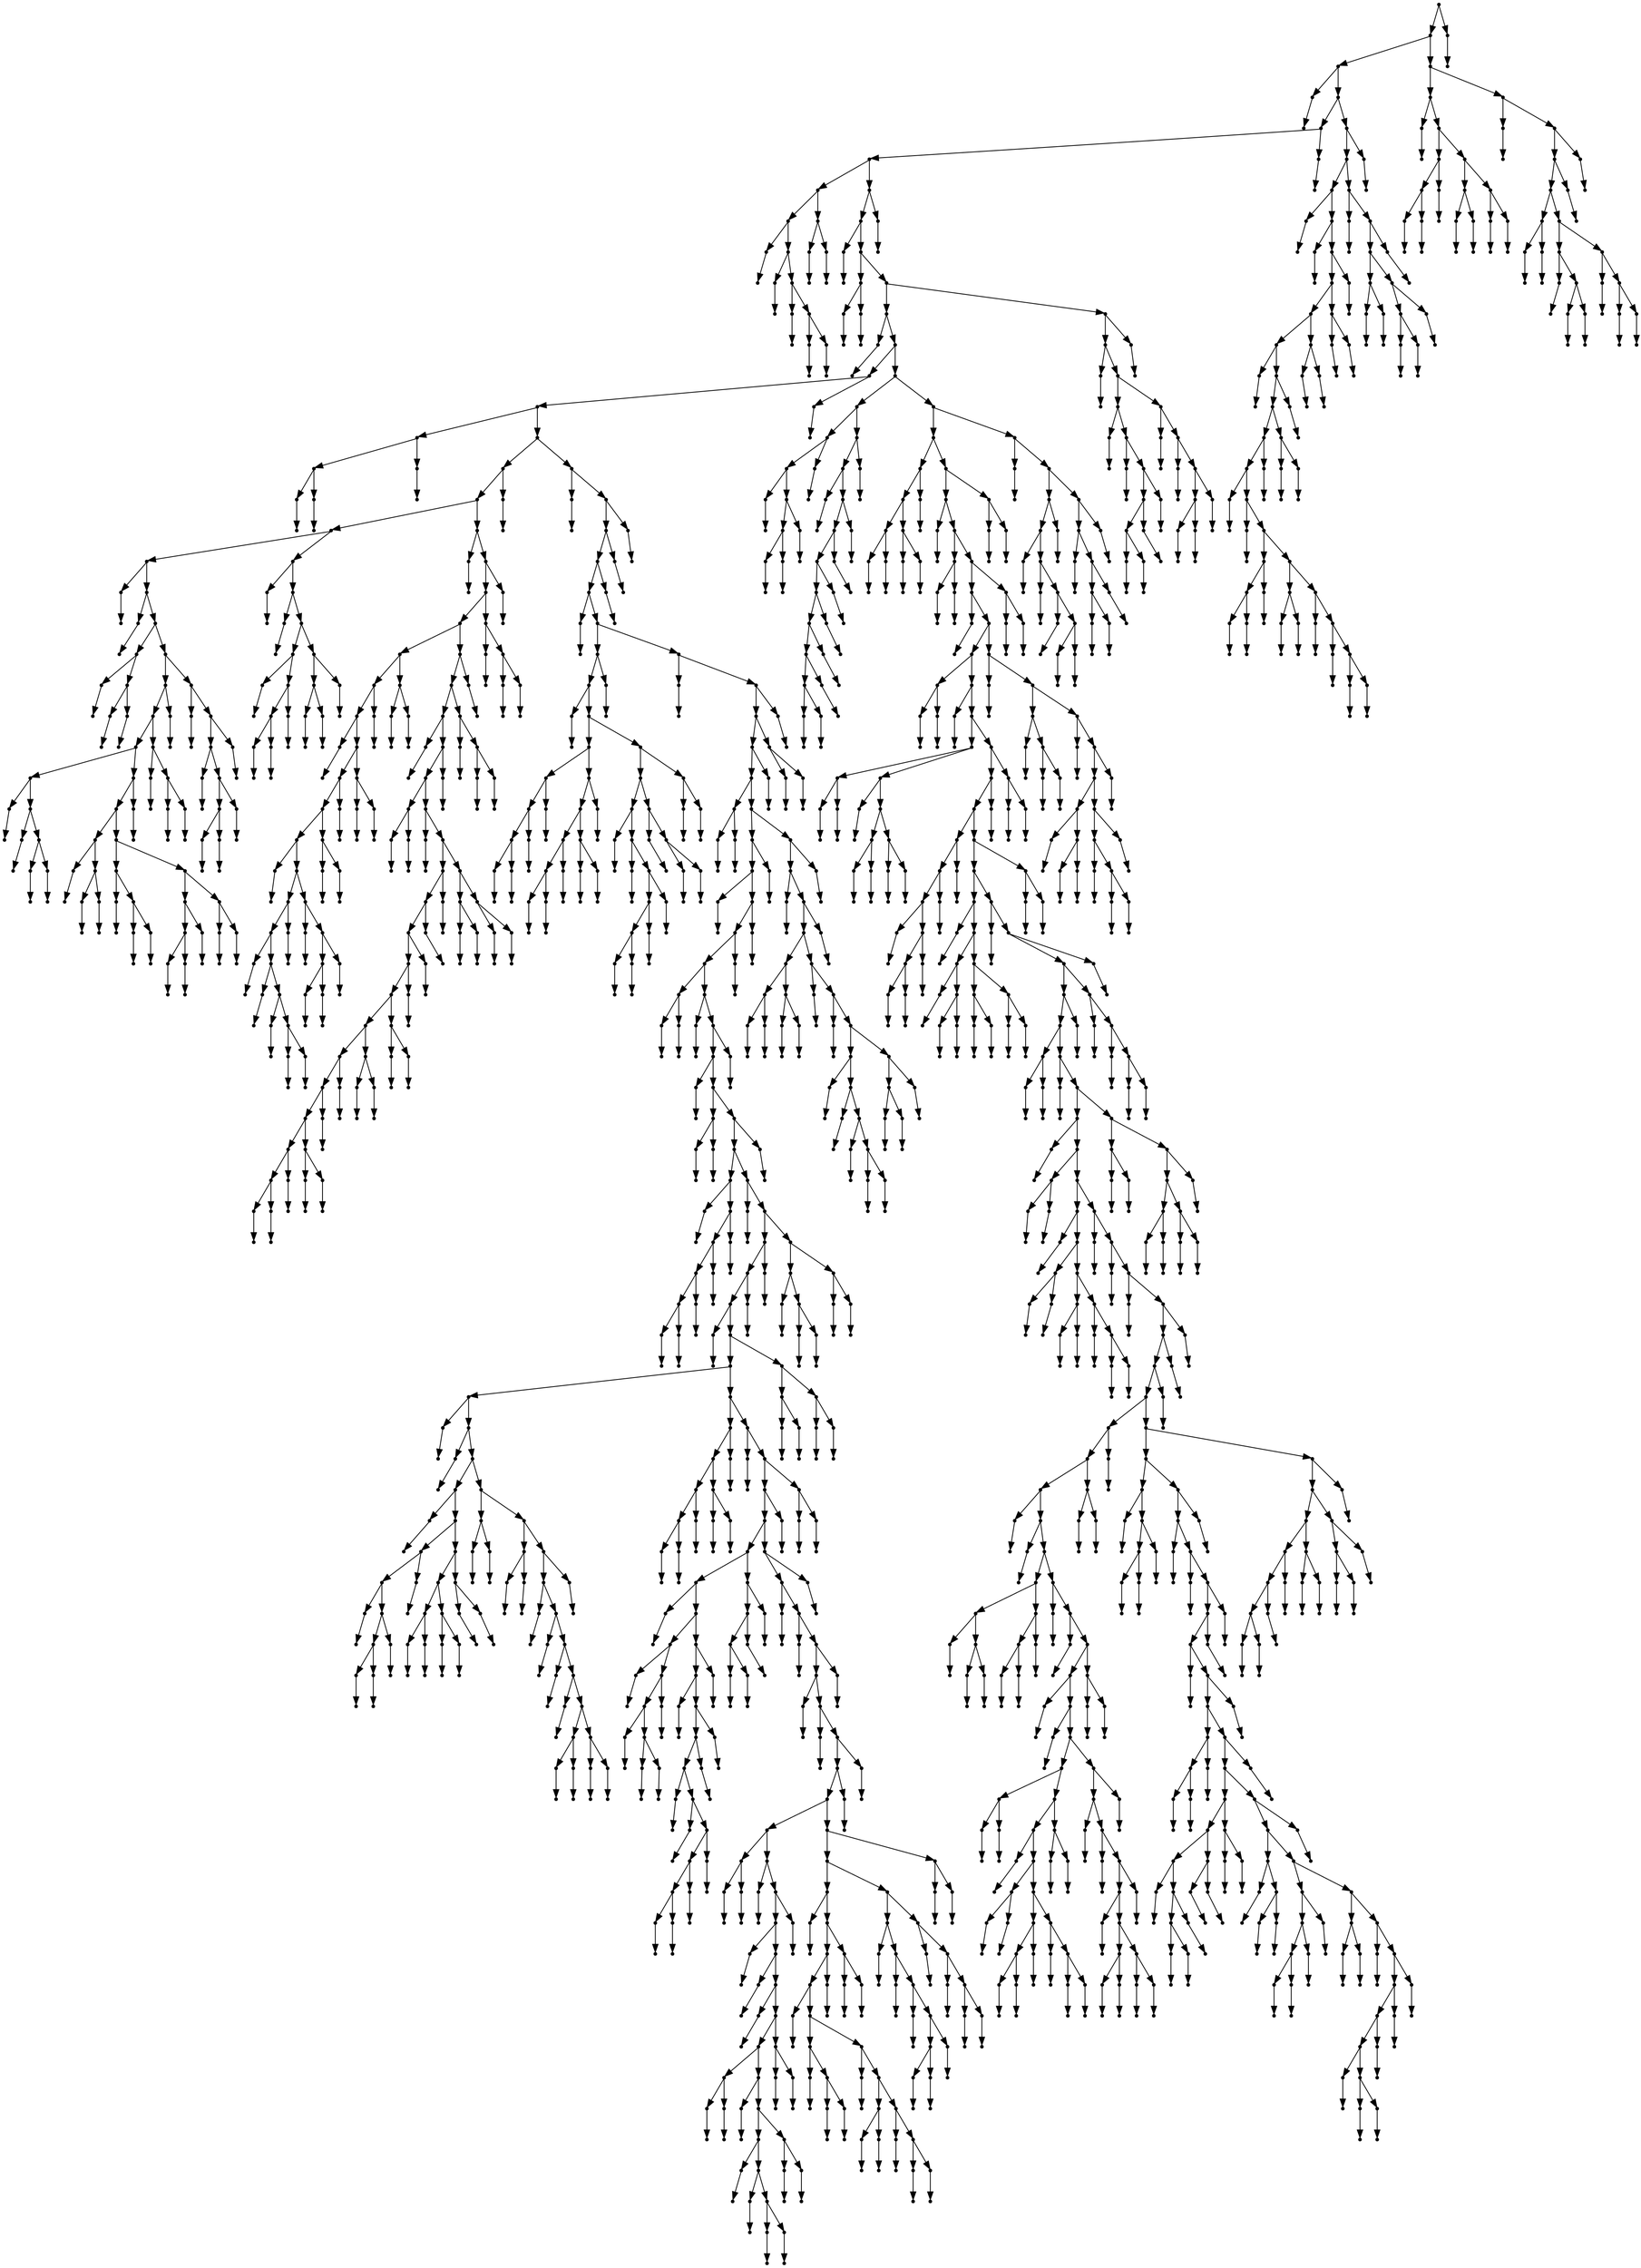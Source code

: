 digraph {
  1717 [shape=point];
  1714 [shape=point];
  1657 [shape=point];
  1 [shape=point];
  0 [shape=point];
  1656 [shape=point];
  1563 [shape=point];
  1560 [shape=point];
  21 [shape=point];
  15 [shape=point];
  3 [shape=point];
  2 [shape=point];
  14 [shape=point];
  5 [shape=point];
  4 [shape=point];
  13 [shape=point];
  7 [shape=point];
  6 [shape=point];
  12 [shape=point];
  9 [shape=point];
  8 [shape=point];
  11 [shape=point];
  10 [shape=point];
  20 [shape=point];
  17 [shape=point];
  16 [shape=point];
  19 [shape=point];
  18 [shape=point];
  1559 [shape=point];
  1556 [shape=point];
  23 [shape=point];
  22 [shape=point];
  1555 [shape=point];
  28 [shape=point];
  25 [shape=point];
  24 [shape=point];
  27 [shape=point];
  26 [shape=point];
  1554 [shape=point];
  1515 [shape=point];
  30 [shape=point];
  29 [shape=point];
  1514 [shape=point];
  899 [shape=point];
  896 [shape=point];
  38 [shape=point];
  35 [shape=point];
  32 [shape=point];
  31 [shape=point];
  34 [shape=point];
  33 [shape=point];
  37 [shape=point];
  36 [shape=point];
  895 [shape=point];
  319 [shape=point];
  316 [shape=point];
  157 [shape=point];
  130 [shape=point];
  40 [shape=point];
  39 [shape=point];
  129 [shape=point];
  42 [shape=point];
  41 [shape=point];
  128 [shape=point];
  50 [shape=point];
  44 [shape=point];
  43 [shape=point];
  49 [shape=point];
  46 [shape=point];
  45 [shape=point];
  48 [shape=point];
  47 [shape=point];
  127 [shape=point];
  109 [shape=point];
  106 [shape=point];
  97 [shape=point];
  61 [shape=point];
  52 [shape=point];
  51 [shape=point];
  60 [shape=point];
  54 [shape=point];
  53 [shape=point];
  59 [shape=point];
  56 [shape=point];
  55 [shape=point];
  58 [shape=point];
  57 [shape=point];
  96 [shape=point];
  93 [shape=point];
  69 [shape=point];
  63 [shape=point];
  62 [shape=point];
  68 [shape=point];
  65 [shape=point];
  64 [shape=point];
  67 [shape=point];
  66 [shape=point];
  92 [shape=point];
  77 [shape=point];
  71 [shape=point];
  70 [shape=point];
  76 [shape=point];
  73 [shape=point];
  72 [shape=point];
  75 [shape=point];
  74 [shape=point];
  91 [shape=point];
  85 [shape=point];
  82 [shape=point];
  79 [shape=point];
  78 [shape=point];
  81 [shape=point];
  80 [shape=point];
  84 [shape=point];
  83 [shape=point];
  90 [shape=point];
  87 [shape=point];
  86 [shape=point];
  89 [shape=point];
  88 [shape=point];
  95 [shape=point];
  94 [shape=point];
  105 [shape=point];
  99 [shape=point];
  98 [shape=point];
  104 [shape=point];
  101 [shape=point];
  100 [shape=point];
  103 [shape=point];
  102 [shape=point];
  108 [shape=point];
  107 [shape=point];
  126 [shape=point];
  111 [shape=point];
  110 [shape=point];
  125 [shape=point];
  122 [shape=point];
  113 [shape=point];
  112 [shape=point];
  121 [shape=point];
  118 [shape=point];
  115 [shape=point];
  114 [shape=point];
  117 [shape=point];
  116 [shape=point];
  120 [shape=point];
  119 [shape=point];
  124 [shape=point];
  123 [shape=point];
  156 [shape=point];
  132 [shape=point];
  131 [shape=point];
  155 [shape=point];
  134 [shape=point];
  133 [shape=point];
  154 [shape=point];
  145 [shape=point];
  136 [shape=point];
  135 [shape=point];
  144 [shape=point];
  141 [shape=point];
  138 [shape=point];
  137 [shape=point];
  140 [shape=point];
  139 [shape=point];
  143 [shape=point];
  142 [shape=point];
  153 [shape=point];
  150 [shape=point];
  147 [shape=point];
  146 [shape=point];
  149 [shape=point];
  148 [shape=point];
  152 [shape=point];
  151 [shape=point];
  315 [shape=point];
  159 [shape=point];
  158 [shape=point];
  314 [shape=point];
  311 [shape=point];
  302 [shape=point];
  218 [shape=point];
  212 [shape=point];
  209 [shape=point];
  161 [shape=point];
  160 [shape=point];
  208 [shape=point];
  202 [shape=point];
  199 [shape=point];
  193 [shape=point];
  163 [shape=point];
  162 [shape=point];
  192 [shape=point];
  180 [shape=point];
  177 [shape=point];
  165 [shape=point];
  164 [shape=point];
  176 [shape=point];
  167 [shape=point];
  166 [shape=point];
  175 [shape=point];
  169 [shape=point];
  168 [shape=point];
  174 [shape=point];
  171 [shape=point];
  170 [shape=point];
  173 [shape=point];
  172 [shape=point];
  179 [shape=point];
  178 [shape=point];
  191 [shape=point];
  182 [shape=point];
  181 [shape=point];
  190 [shape=point];
  187 [shape=point];
  184 [shape=point];
  183 [shape=point];
  186 [shape=point];
  185 [shape=point];
  189 [shape=point];
  188 [shape=point];
  198 [shape=point];
  195 [shape=point];
  194 [shape=point];
  197 [shape=point];
  196 [shape=point];
  201 [shape=point];
  200 [shape=point];
  207 [shape=point];
  204 [shape=point];
  203 [shape=point];
  206 [shape=point];
  205 [shape=point];
  211 [shape=point];
  210 [shape=point];
  217 [shape=point];
  214 [shape=point];
  213 [shape=point];
  216 [shape=point];
  215 [shape=point];
  301 [shape=point];
  298 [shape=point];
  289 [shape=point];
  220 [shape=point];
  219 [shape=point];
  288 [shape=point];
  285 [shape=point];
  225 [shape=point];
  222 [shape=point];
  221 [shape=point];
  224 [shape=point];
  223 [shape=point];
  284 [shape=point];
  227 [shape=point];
  226 [shape=point];
  283 [shape=point];
  271 [shape=point];
  268 [shape=point];
  265 [shape=point];
  262 [shape=point];
  259 [shape=point];
  253 [shape=point];
  247 [shape=point];
  244 [shape=point];
  241 [shape=point];
  235 [shape=point];
  232 [shape=point];
  229 [shape=point];
  228 [shape=point];
  231 [shape=point];
  230 [shape=point];
  234 [shape=point];
  233 [shape=point];
  240 [shape=point];
  237 [shape=point];
  236 [shape=point];
  239 [shape=point];
  238 [shape=point];
  243 [shape=point];
  242 [shape=point];
  246 [shape=point];
  245 [shape=point];
  252 [shape=point];
  249 [shape=point];
  248 [shape=point];
  251 [shape=point];
  250 [shape=point];
  258 [shape=point];
  255 [shape=point];
  254 [shape=point];
  257 [shape=point];
  256 [shape=point];
  261 [shape=point];
  260 [shape=point];
  264 [shape=point];
  263 [shape=point];
  267 [shape=point];
  266 [shape=point];
  270 [shape=point];
  269 [shape=point];
  282 [shape=point];
  276 [shape=point];
  273 [shape=point];
  272 [shape=point];
  275 [shape=point];
  274 [shape=point];
  281 [shape=point];
  278 [shape=point];
  277 [shape=point];
  280 [shape=point];
  279 [shape=point];
  287 [shape=point];
  286 [shape=point];
  297 [shape=point];
  291 [shape=point];
  290 [shape=point];
  296 [shape=point];
  293 [shape=point];
  292 [shape=point];
  295 [shape=point];
  294 [shape=point];
  300 [shape=point];
  299 [shape=point];
  310 [shape=point];
  304 [shape=point];
  303 [shape=point];
  309 [shape=point];
  306 [shape=point];
  305 [shape=point];
  308 [shape=point];
  307 [shape=point];
  313 [shape=point];
  312 [shape=point];
  318 [shape=point];
  317 [shape=point];
  894 [shape=point];
  321 [shape=point];
  320 [shape=point];
  893 [shape=point];
  890 [shape=point];
  887 [shape=point];
  884 [shape=point];
  323 [shape=point];
  322 [shape=point];
  883 [shape=point];
  391 [shape=point];
  388 [shape=point];
  325 [shape=point];
  324 [shape=point];
  387 [shape=point];
  354 [shape=point];
  336 [shape=point];
  333 [shape=point];
  330 [shape=point];
  327 [shape=point];
  326 [shape=point];
  329 [shape=point];
  328 [shape=point];
  332 [shape=point];
  331 [shape=point];
  335 [shape=point];
  334 [shape=point];
  353 [shape=point];
  350 [shape=point];
  344 [shape=point];
  341 [shape=point];
  338 [shape=point];
  337 [shape=point];
  340 [shape=point];
  339 [shape=point];
  343 [shape=point];
  342 [shape=point];
  349 [shape=point];
  346 [shape=point];
  345 [shape=point];
  348 [shape=point];
  347 [shape=point];
  352 [shape=point];
  351 [shape=point];
  386 [shape=point];
  380 [shape=point];
  371 [shape=point];
  356 [shape=point];
  355 [shape=point];
  370 [shape=point];
  358 [shape=point];
  357 [shape=point];
  369 [shape=point];
  366 [shape=point];
  363 [shape=point];
  360 [shape=point];
  359 [shape=point];
  362 [shape=point];
  361 [shape=point];
  365 [shape=point];
  364 [shape=point];
  368 [shape=point];
  367 [shape=point];
  379 [shape=point];
  373 [shape=point];
  372 [shape=point];
  378 [shape=point];
  375 [shape=point];
  374 [shape=point];
  377 [shape=point];
  376 [shape=point];
  385 [shape=point];
  382 [shape=point];
  381 [shape=point];
  384 [shape=point];
  383 [shape=point];
  390 [shape=point];
  389 [shape=point];
  882 [shape=point];
  393 [shape=point];
  392 [shape=point];
  881 [shape=point];
  878 [shape=point];
  872 [shape=point];
  869 [shape=point];
  398 [shape=point];
  395 [shape=point];
  394 [shape=point];
  397 [shape=point];
  396 [shape=point];
  868 [shape=point];
  817 [shape=point];
  814 [shape=point];
  400 [shape=point];
  399 [shape=point];
  813 [shape=point];
  810 [shape=point];
  807 [shape=point];
  405 [shape=point];
  402 [shape=point];
  401 [shape=point];
  404 [shape=point];
  403 [shape=point];
  806 [shape=point];
  407 [shape=point];
  406 [shape=point];
  805 [shape=point];
  802 [shape=point];
  409 [shape=point];
  408 [shape=point];
  801 [shape=point];
  414 [shape=point];
  411 [shape=point];
  410 [shape=point];
  413 [shape=point];
  412 [shape=point];
  800 [shape=point];
  797 [shape=point];
  431 [shape=point];
  416 [shape=point];
  415 [shape=point];
  430 [shape=point];
  427 [shape=point];
  424 [shape=point];
  421 [shape=point];
  418 [shape=point];
  417 [shape=point];
  420 [shape=point];
  419 [shape=point];
  423 [shape=point];
  422 [shape=point];
  426 [shape=point];
  425 [shape=point];
  429 [shape=point];
  428 [shape=point];
  796 [shape=point];
  433 [shape=point];
  432 [shape=point];
  795 [shape=point];
  780 [shape=point];
  777 [shape=point];
  774 [shape=point];
  435 [shape=point];
  434 [shape=point];
  773 [shape=point];
  761 [shape=point];
  515 [shape=point];
  437 [shape=point];
  436 [shape=point];
  514 [shape=point];
  439 [shape=point];
  438 [shape=point];
  513 [shape=point];
  474 [shape=point];
  441 [shape=point];
  440 [shape=point];
  473 [shape=point];
  455 [shape=point];
  452 [shape=point];
  443 [shape=point];
  442 [shape=point];
  451 [shape=point];
  448 [shape=point];
  445 [shape=point];
  444 [shape=point];
  447 [shape=point];
  446 [shape=point];
  450 [shape=point];
  449 [shape=point];
  454 [shape=point];
  453 [shape=point];
  472 [shape=point];
  466 [shape=point];
  460 [shape=point];
  457 [shape=point];
  456 [shape=point];
  459 [shape=point];
  458 [shape=point];
  465 [shape=point];
  462 [shape=point];
  461 [shape=point];
  464 [shape=point];
  463 [shape=point];
  471 [shape=point];
  468 [shape=point];
  467 [shape=point];
  470 [shape=point];
  469 [shape=point];
  512 [shape=point];
  479 [shape=point];
  476 [shape=point];
  475 [shape=point];
  478 [shape=point];
  477 [shape=point];
  511 [shape=point];
  484 [shape=point];
  481 [shape=point];
  480 [shape=point];
  483 [shape=point];
  482 [shape=point];
  510 [shape=point];
  507 [shape=point];
  486 [shape=point];
  485 [shape=point];
  506 [shape=point];
  488 [shape=point];
  487 [shape=point];
  505 [shape=point];
  490 [shape=point];
  489 [shape=point];
  504 [shape=point];
  492 [shape=point];
  491 [shape=point];
  503 [shape=point];
  497 [shape=point];
  494 [shape=point];
  493 [shape=point];
  496 [shape=point];
  495 [shape=point];
  502 [shape=point];
  499 [shape=point];
  498 [shape=point];
  501 [shape=point];
  500 [shape=point];
  509 [shape=point];
  508 [shape=point];
  760 [shape=point];
  532 [shape=point];
  529 [shape=point];
  523 [shape=point];
  520 [shape=point];
  517 [shape=point];
  516 [shape=point];
  519 [shape=point];
  518 [shape=point];
  522 [shape=point];
  521 [shape=point];
  528 [shape=point];
  525 [shape=point];
  524 [shape=point];
  527 [shape=point];
  526 [shape=point];
  531 [shape=point];
  530 [shape=point];
  759 [shape=point];
  534 [shape=point];
  533 [shape=point];
  758 [shape=point];
  752 [shape=point];
  749 [shape=point];
  593 [shape=point];
  581 [shape=point];
  536 [shape=point];
  535 [shape=point];
  580 [shape=point];
  550 [shape=point];
  538 [shape=point];
  537 [shape=point];
  549 [shape=point];
  546 [shape=point];
  540 [shape=point];
  539 [shape=point];
  545 [shape=point];
  542 [shape=point];
  541 [shape=point];
  544 [shape=point];
  543 [shape=point];
  548 [shape=point];
  547 [shape=point];
  579 [shape=point];
  576 [shape=point];
  552 [shape=point];
  551 [shape=point];
  575 [shape=point];
  572 [shape=point];
  569 [shape=point];
  554 [shape=point];
  553 [shape=point];
  568 [shape=point];
  556 [shape=point];
  555 [shape=point];
  567 [shape=point];
  564 [shape=point];
  561 [shape=point];
  558 [shape=point];
  557 [shape=point];
  560 [shape=point];
  559 [shape=point];
  563 [shape=point];
  562 [shape=point];
  566 [shape=point];
  565 [shape=point];
  571 [shape=point];
  570 [shape=point];
  574 [shape=point];
  573 [shape=point];
  578 [shape=point];
  577 [shape=point];
  592 [shape=point];
  589 [shape=point];
  586 [shape=point];
  583 [shape=point];
  582 [shape=point];
  585 [shape=point];
  584 [shape=point];
  588 [shape=point];
  587 [shape=point];
  591 [shape=point];
  590 [shape=point];
  748 [shape=point];
  745 [shape=point];
  595 [shape=point];
  594 [shape=point];
  744 [shape=point];
  597 [shape=point];
  596 [shape=point];
  743 [shape=point];
  740 [shape=point];
  599 [shape=point];
  598 [shape=point];
  739 [shape=point];
  601 [shape=point];
  600 [shape=point];
  738 [shape=point];
  735 [shape=point];
  732 [shape=point];
  654 [shape=point];
  606 [shape=point];
  603 [shape=point];
  602 [shape=point];
  605 [shape=point];
  604 [shape=point];
  653 [shape=point];
  608 [shape=point];
  607 [shape=point];
  652 [shape=point];
  649 [shape=point];
  610 [shape=point];
  609 [shape=point];
  648 [shape=point];
  612 [shape=point];
  611 [shape=point];
  647 [shape=point];
  614 [shape=point];
  613 [shape=point];
  646 [shape=point];
  640 [shape=point];
  619 [shape=point];
  616 [shape=point];
  615 [shape=point];
  618 [shape=point];
  617 [shape=point];
  639 [shape=point];
  621 [shape=point];
  620 [shape=point];
  638 [shape=point];
  632 [shape=point];
  623 [shape=point];
  622 [shape=point];
  631 [shape=point];
  625 [shape=point];
  624 [shape=point];
  630 [shape=point];
  627 [shape=point];
  626 [shape=point];
  629 [shape=point];
  628 [shape=point];
  637 [shape=point];
  634 [shape=point];
  633 [shape=point];
  636 [shape=point];
  635 [shape=point];
  645 [shape=point];
  642 [shape=point];
  641 [shape=point];
  644 [shape=point];
  643 [shape=point];
  651 [shape=point];
  650 [shape=point];
  731 [shape=point];
  725 [shape=point];
  695 [shape=point];
  656 [shape=point];
  655 [shape=point];
  694 [shape=point];
  688 [shape=point];
  685 [shape=point];
  658 [shape=point];
  657 [shape=point];
  684 [shape=point];
  666 [shape=point];
  660 [shape=point];
  659 [shape=point];
  665 [shape=point];
  662 [shape=point];
  661 [shape=point];
  664 [shape=point];
  663 [shape=point];
  683 [shape=point];
  668 [shape=point];
  667 [shape=point];
  682 [shape=point];
  673 [shape=point];
  670 [shape=point];
  669 [shape=point];
  672 [shape=point];
  671 [shape=point];
  681 [shape=point];
  675 [shape=point];
  674 [shape=point];
  680 [shape=point];
  677 [shape=point];
  676 [shape=point];
  679 [shape=point];
  678 [shape=point];
  687 [shape=point];
  686 [shape=point];
  693 [shape=point];
  690 [shape=point];
  689 [shape=point];
  692 [shape=point];
  691 [shape=point];
  724 [shape=point];
  712 [shape=point];
  697 [shape=point];
  696 [shape=point];
  711 [shape=point];
  699 [shape=point];
  698 [shape=point];
  710 [shape=point];
  701 [shape=point];
  700 [shape=point];
  709 [shape=point];
  706 [shape=point];
  703 [shape=point];
  702 [shape=point];
  705 [shape=point];
  704 [shape=point];
  708 [shape=point];
  707 [shape=point];
  723 [shape=point];
  714 [shape=point];
  713 [shape=point];
  722 [shape=point];
  716 [shape=point];
  715 [shape=point];
  721 [shape=point];
  718 [shape=point];
  717 [shape=point];
  720 [shape=point];
  719 [shape=point];
  730 [shape=point];
  727 [shape=point];
  726 [shape=point];
  729 [shape=point];
  728 [shape=point];
  734 [shape=point];
  733 [shape=point];
  737 [shape=point];
  736 [shape=point];
  742 [shape=point];
  741 [shape=point];
  747 [shape=point];
  746 [shape=point];
  751 [shape=point];
  750 [shape=point];
  757 [shape=point];
  754 [shape=point];
  753 [shape=point];
  756 [shape=point];
  755 [shape=point];
  772 [shape=point];
  766 [shape=point];
  763 [shape=point];
  762 [shape=point];
  765 [shape=point];
  764 [shape=point];
  771 [shape=point];
  768 [shape=point];
  767 [shape=point];
  770 [shape=point];
  769 [shape=point];
  776 [shape=point];
  775 [shape=point];
  779 [shape=point];
  778 [shape=point];
  794 [shape=point];
  788 [shape=point];
  782 [shape=point];
  781 [shape=point];
  787 [shape=point];
  784 [shape=point];
  783 [shape=point];
  786 [shape=point];
  785 [shape=point];
  793 [shape=point];
  790 [shape=point];
  789 [shape=point];
  792 [shape=point];
  791 [shape=point];
  799 [shape=point];
  798 [shape=point];
  804 [shape=point];
  803 [shape=point];
  809 [shape=point];
  808 [shape=point];
  812 [shape=point];
  811 [shape=point];
  816 [shape=point];
  815 [shape=point];
  867 [shape=point];
  864 [shape=point];
  819 [shape=point];
  818 [shape=point];
  863 [shape=point];
  860 [shape=point];
  830 [shape=point];
  824 [shape=point];
  821 [shape=point];
  820 [shape=point];
  823 [shape=point];
  822 [shape=point];
  829 [shape=point];
  826 [shape=point];
  825 [shape=point];
  828 [shape=point];
  827 [shape=point];
  859 [shape=point];
  832 [shape=point];
  831 [shape=point];
  858 [shape=point];
  834 [shape=point];
  833 [shape=point];
  857 [shape=point];
  848 [shape=point];
  836 [shape=point];
  835 [shape=point];
  847 [shape=point];
  838 [shape=point];
  837 [shape=point];
  846 [shape=point];
  840 [shape=point];
  839 [shape=point];
  845 [shape=point];
  842 [shape=point];
  841 [shape=point];
  844 [shape=point];
  843 [shape=point];
  856 [shape=point];
  853 [shape=point];
  850 [shape=point];
  849 [shape=point];
  852 [shape=point];
  851 [shape=point];
  855 [shape=point];
  854 [shape=point];
  862 [shape=point];
  861 [shape=point];
  866 [shape=point];
  865 [shape=point];
  871 [shape=point];
  870 [shape=point];
  877 [shape=point];
  874 [shape=point];
  873 [shape=point];
  876 [shape=point];
  875 [shape=point];
  880 [shape=point];
  879 [shape=point];
  886 [shape=point];
  885 [shape=point];
  889 [shape=point];
  888 [shape=point];
  892 [shape=point];
  891 [shape=point];
  898 [shape=point];
  897 [shape=point];
  1513 [shape=point];
  943 [shape=point];
  913 [shape=point];
  910 [shape=point];
  901 [shape=point];
  900 [shape=point];
  909 [shape=point];
  906 [shape=point];
  903 [shape=point];
  902 [shape=point];
  905 [shape=point];
  904 [shape=point];
  908 [shape=point];
  907 [shape=point];
  912 [shape=point];
  911 [shape=point];
  942 [shape=point];
  939 [shape=point];
  915 [shape=point];
  914 [shape=point];
  938 [shape=point];
  935 [shape=point];
  932 [shape=point];
  929 [shape=point];
  926 [shape=point];
  923 [shape=point];
  920 [shape=point];
  917 [shape=point];
  916 [shape=point];
  919 [shape=point];
  918 [shape=point];
  922 [shape=point];
  921 [shape=point];
  925 [shape=point];
  924 [shape=point];
  928 [shape=point];
  927 [shape=point];
  931 [shape=point];
  930 [shape=point];
  934 [shape=point];
  933 [shape=point];
  937 [shape=point];
  936 [shape=point];
  941 [shape=point];
  940 [shape=point];
  1512 [shape=point];
  1476 [shape=point];
  957 [shape=point];
  954 [shape=point];
  948 [shape=point];
  945 [shape=point];
  944 [shape=point];
  947 [shape=point];
  946 [shape=point];
  953 [shape=point];
  950 [shape=point];
  949 [shape=point];
  952 [shape=point];
  951 [shape=point];
  956 [shape=point];
  955 [shape=point];
  1475 [shape=point];
  1469 [shape=point];
  959 [shape=point];
  958 [shape=point];
  1468 [shape=point];
  964 [shape=point];
  961 [shape=point];
  960 [shape=point];
  963 [shape=point];
  962 [shape=point];
  1467 [shape=point];
  1461 [shape=point];
  966 [shape=point];
  965 [shape=point];
  1460 [shape=point];
  1421 [shape=point];
  971 [shape=point];
  968 [shape=point];
  967 [shape=point];
  970 [shape=point];
  969 [shape=point];
  1420 [shape=point];
  973 [shape=point];
  972 [shape=point];
  1419 [shape=point];
  993 [shape=point];
  978 [shape=point];
  975 [shape=point];
  974 [shape=point];
  977 [shape=point];
  976 [shape=point];
  992 [shape=point];
  980 [shape=point];
  979 [shape=point];
  991 [shape=point];
  985 [shape=point];
  982 [shape=point];
  981 [shape=point];
  984 [shape=point];
  983 [shape=point];
  990 [shape=point];
  987 [shape=point];
  986 [shape=point];
  989 [shape=point];
  988 [shape=point];
  1418 [shape=point];
  1412 [shape=point];
  1409 [shape=point];
  1010 [shape=point];
  1007 [shape=point];
  1004 [shape=point];
  995 [shape=point];
  994 [shape=point];
  1003 [shape=point];
  1000 [shape=point];
  997 [shape=point];
  996 [shape=point];
  999 [shape=point];
  998 [shape=point];
  1002 [shape=point];
  1001 [shape=point];
  1006 [shape=point];
  1005 [shape=point];
  1009 [shape=point];
  1008 [shape=point];
  1408 [shape=point];
  1402 [shape=point];
  1033 [shape=point];
  1012 [shape=point];
  1011 [shape=point];
  1032 [shape=point];
  1020 [shape=point];
  1014 [shape=point];
  1013 [shape=point];
  1019 [shape=point];
  1016 [shape=point];
  1015 [shape=point];
  1018 [shape=point];
  1017 [shape=point];
  1031 [shape=point];
  1025 [shape=point];
  1022 [shape=point];
  1021 [shape=point];
  1024 [shape=point];
  1023 [shape=point];
  1030 [shape=point];
  1027 [shape=point];
  1026 [shape=point];
  1029 [shape=point];
  1028 [shape=point];
  1401 [shape=point];
  1035 [shape=point];
  1034 [shape=point];
  1400 [shape=point];
  1397 [shape=point];
  1385 [shape=point];
  1382 [shape=point];
  1040 [shape=point];
  1037 [shape=point];
  1036 [shape=point];
  1039 [shape=point];
  1038 [shape=point];
  1381 [shape=point];
  1042 [shape=point];
  1041 [shape=point];
  1380 [shape=point];
  1359 [shape=point];
  1044 [shape=point];
  1043 [shape=point];
  1358 [shape=point];
  1049 [shape=point];
  1046 [shape=point];
  1045 [shape=point];
  1048 [shape=point];
  1047 [shape=point];
  1357 [shape=point];
  1072 [shape=point];
  1051 [shape=point];
  1050 [shape=point];
  1071 [shape=point];
  1056 [shape=point];
  1053 [shape=point];
  1052 [shape=point];
  1055 [shape=point];
  1054 [shape=point];
  1070 [shape=point];
  1061 [shape=point];
  1058 [shape=point];
  1057 [shape=point];
  1060 [shape=point];
  1059 [shape=point];
  1069 [shape=point];
  1063 [shape=point];
  1062 [shape=point];
  1068 [shape=point];
  1065 [shape=point];
  1064 [shape=point];
  1067 [shape=point];
  1066 [shape=point];
  1356 [shape=point];
  1074 [shape=point];
  1073 [shape=point];
  1355 [shape=point];
  1076 [shape=point];
  1075 [shape=point];
  1354 [shape=point];
  1078 [shape=point];
  1077 [shape=point];
  1353 [shape=point];
  1350 [shape=point];
  1347 [shape=point];
  1344 [shape=point];
  1194 [shape=point];
  1191 [shape=point];
  1185 [shape=point];
  1080 [shape=point];
  1079 [shape=point];
  1184 [shape=point];
  1082 [shape=point];
  1081 [shape=point];
  1183 [shape=point];
  1099 [shape=point];
  1090 [shape=point];
  1084 [shape=point];
  1083 [shape=point];
  1089 [shape=point];
  1086 [shape=point];
  1085 [shape=point];
  1088 [shape=point];
  1087 [shape=point];
  1098 [shape=point];
  1095 [shape=point];
  1092 [shape=point];
  1091 [shape=point];
  1094 [shape=point];
  1093 [shape=point];
  1097 [shape=point];
  1096 [shape=point];
  1182 [shape=point];
  1101 [shape=point];
  1100 [shape=point];
  1181 [shape=point];
  1103 [shape=point];
  1102 [shape=point];
  1180 [shape=point];
  1174 [shape=point];
  1105 [shape=point];
  1104 [shape=point];
  1173 [shape=point];
  1107 [shape=point];
  1106 [shape=point];
  1172 [shape=point];
  1145 [shape=point];
  1112 [shape=point];
  1109 [shape=point];
  1108 [shape=point];
  1111 [shape=point];
  1110 [shape=point];
  1144 [shape=point];
  1138 [shape=point];
  1114 [shape=point];
  1113 [shape=point];
  1137 [shape=point];
  1119 [shape=point];
  1116 [shape=point];
  1115 [shape=point];
  1118 [shape=point];
  1117 [shape=point];
  1136 [shape=point];
  1127 [shape=point];
  1124 [shape=point];
  1121 [shape=point];
  1120 [shape=point];
  1123 [shape=point];
  1122 [shape=point];
  1126 [shape=point];
  1125 [shape=point];
  1135 [shape=point];
  1129 [shape=point];
  1128 [shape=point];
  1134 [shape=point];
  1131 [shape=point];
  1130 [shape=point];
  1133 [shape=point];
  1132 [shape=point];
  1143 [shape=point];
  1140 [shape=point];
  1139 [shape=point];
  1142 [shape=point];
  1141 [shape=point];
  1171 [shape=point];
  1168 [shape=point];
  1147 [shape=point];
  1146 [shape=point];
  1167 [shape=point];
  1149 [shape=point];
  1148 [shape=point];
  1166 [shape=point];
  1163 [shape=point];
  1151 [shape=point];
  1150 [shape=point];
  1162 [shape=point];
  1156 [shape=point];
  1153 [shape=point];
  1152 [shape=point];
  1155 [shape=point];
  1154 [shape=point];
  1161 [shape=point];
  1158 [shape=point];
  1157 [shape=point];
  1160 [shape=point];
  1159 [shape=point];
  1165 [shape=point];
  1164 [shape=point];
  1170 [shape=point];
  1169 [shape=point];
  1179 [shape=point];
  1176 [shape=point];
  1175 [shape=point];
  1178 [shape=point];
  1177 [shape=point];
  1190 [shape=point];
  1187 [shape=point];
  1186 [shape=point];
  1189 [shape=point];
  1188 [shape=point];
  1193 [shape=point];
  1192 [shape=point];
  1343 [shape=point];
  1313 [shape=point];
  1205 [shape=point];
  1196 [shape=point];
  1195 [shape=point];
  1204 [shape=point];
  1201 [shape=point];
  1198 [shape=point];
  1197 [shape=point];
  1200 [shape=point];
  1199 [shape=point];
  1203 [shape=point];
  1202 [shape=point];
  1312 [shape=point];
  1309 [shape=point];
  1207 [shape=point];
  1206 [shape=point];
  1308 [shape=point];
  1209 [shape=point];
  1208 [shape=point];
  1307 [shape=point];
  1304 [shape=point];
  1301 [shape=point];
  1211 [shape=point];
  1210 [shape=point];
  1300 [shape=point];
  1297 [shape=point];
  1219 [shape=point];
  1216 [shape=point];
  1213 [shape=point];
  1212 [shape=point];
  1215 [shape=point];
  1214 [shape=point];
  1218 [shape=point];
  1217 [shape=point];
  1296 [shape=point];
  1293 [shape=point];
  1242 [shape=point];
  1236 [shape=point];
  1230 [shape=point];
  1221 [shape=point];
  1220 [shape=point];
  1229 [shape=point];
  1226 [shape=point];
  1223 [shape=point];
  1222 [shape=point];
  1225 [shape=point];
  1224 [shape=point];
  1228 [shape=point];
  1227 [shape=point];
  1235 [shape=point];
  1232 [shape=point];
  1231 [shape=point];
  1234 [shape=point];
  1233 [shape=point];
  1241 [shape=point];
  1238 [shape=point];
  1237 [shape=point];
  1240 [shape=point];
  1239 [shape=point];
  1292 [shape=point];
  1289 [shape=point];
  1250 [shape=point];
  1244 [shape=point];
  1243 [shape=point];
  1249 [shape=point];
  1246 [shape=point];
  1245 [shape=point];
  1248 [shape=point];
  1247 [shape=point];
  1288 [shape=point];
  1261 [shape=point];
  1258 [shape=point];
  1255 [shape=point];
  1252 [shape=point];
  1251 [shape=point];
  1254 [shape=point];
  1253 [shape=point];
  1257 [shape=point];
  1256 [shape=point];
  1260 [shape=point];
  1259 [shape=point];
  1287 [shape=point];
  1266 [shape=point];
  1263 [shape=point];
  1262 [shape=point];
  1265 [shape=point];
  1264 [shape=point];
  1286 [shape=point];
  1268 [shape=point];
  1267 [shape=point];
  1285 [shape=point];
  1282 [shape=point];
  1279 [shape=point];
  1276 [shape=point];
  1270 [shape=point];
  1269 [shape=point];
  1275 [shape=point];
  1272 [shape=point];
  1271 [shape=point];
  1274 [shape=point];
  1273 [shape=point];
  1278 [shape=point];
  1277 [shape=point];
  1281 [shape=point];
  1280 [shape=point];
  1284 [shape=point];
  1283 [shape=point];
  1291 [shape=point];
  1290 [shape=point];
  1295 [shape=point];
  1294 [shape=point];
  1299 [shape=point];
  1298 [shape=point];
  1303 [shape=point];
  1302 [shape=point];
  1306 [shape=point];
  1305 [shape=point];
  1311 [shape=point];
  1310 [shape=point];
  1342 [shape=point];
  1339 [shape=point];
  1330 [shape=point];
  1324 [shape=point];
  1321 [shape=point];
  1318 [shape=point];
  1315 [shape=point];
  1314 [shape=point];
  1317 [shape=point];
  1316 [shape=point];
  1320 [shape=point];
  1319 [shape=point];
  1323 [shape=point];
  1322 [shape=point];
  1329 [shape=point];
  1326 [shape=point];
  1325 [shape=point];
  1328 [shape=point];
  1327 [shape=point];
  1338 [shape=point];
  1335 [shape=point];
  1332 [shape=point];
  1331 [shape=point];
  1334 [shape=point];
  1333 [shape=point];
  1337 [shape=point];
  1336 [shape=point];
  1341 [shape=point];
  1340 [shape=point];
  1346 [shape=point];
  1345 [shape=point];
  1349 [shape=point];
  1348 [shape=point];
  1352 [shape=point];
  1351 [shape=point];
  1379 [shape=point];
  1364 [shape=point];
  1361 [shape=point];
  1360 [shape=point];
  1363 [shape=point];
  1362 [shape=point];
  1378 [shape=point];
  1375 [shape=point];
  1369 [shape=point];
  1366 [shape=point];
  1365 [shape=point];
  1368 [shape=point];
  1367 [shape=point];
  1374 [shape=point];
  1371 [shape=point];
  1370 [shape=point];
  1373 [shape=point];
  1372 [shape=point];
  1377 [shape=point];
  1376 [shape=point];
  1384 [shape=point];
  1383 [shape=point];
  1396 [shape=point];
  1387 [shape=point];
  1386 [shape=point];
  1395 [shape=point];
  1389 [shape=point];
  1388 [shape=point];
  1394 [shape=point];
  1391 [shape=point];
  1390 [shape=point];
  1393 [shape=point];
  1392 [shape=point];
  1399 [shape=point];
  1398 [shape=point];
  1407 [shape=point];
  1404 [shape=point];
  1403 [shape=point];
  1406 [shape=point];
  1405 [shape=point];
  1411 [shape=point];
  1410 [shape=point];
  1417 [shape=point];
  1414 [shape=point];
  1413 [shape=point];
  1416 [shape=point];
  1415 [shape=point];
  1459 [shape=point];
  1423 [shape=point];
  1422 [shape=point];
  1458 [shape=point];
  1431 [shape=point];
  1425 [shape=point];
  1424 [shape=point];
  1430 [shape=point];
  1427 [shape=point];
  1426 [shape=point];
  1429 [shape=point];
  1428 [shape=point];
  1457 [shape=point];
  1433 [shape=point];
  1432 [shape=point];
  1456 [shape=point];
  1453 [shape=point];
  1441 [shape=point];
  1435 [shape=point];
  1434 [shape=point];
  1440 [shape=point];
  1437 [shape=point];
  1436 [shape=point];
  1439 [shape=point];
  1438 [shape=point];
  1452 [shape=point];
  1449 [shape=point];
  1443 [shape=point];
  1442 [shape=point];
  1448 [shape=point];
  1445 [shape=point];
  1444 [shape=point];
  1447 [shape=point];
  1446 [shape=point];
  1451 [shape=point];
  1450 [shape=point];
  1455 [shape=point];
  1454 [shape=point];
  1466 [shape=point];
  1463 [shape=point];
  1462 [shape=point];
  1465 [shape=point];
  1464 [shape=point];
  1474 [shape=point];
  1471 [shape=point];
  1470 [shape=point];
  1473 [shape=point];
  1472 [shape=point];
  1511 [shape=point];
  1478 [shape=point];
  1477 [shape=point];
  1510 [shape=point];
  1495 [shape=point];
  1492 [shape=point];
  1480 [shape=point];
  1479 [shape=point];
  1491 [shape=point];
  1482 [shape=point];
  1481 [shape=point];
  1490 [shape=point];
  1484 [shape=point];
  1483 [shape=point];
  1489 [shape=point];
  1486 [shape=point];
  1485 [shape=point];
  1488 [shape=point];
  1487 [shape=point];
  1494 [shape=point];
  1493 [shape=point];
  1509 [shape=point];
  1506 [shape=point];
  1497 [shape=point];
  1496 [shape=point];
  1505 [shape=point];
  1502 [shape=point];
  1499 [shape=point];
  1498 [shape=point];
  1501 [shape=point];
  1500 [shape=point];
  1504 [shape=point];
  1503 [shape=point];
  1508 [shape=point];
  1507 [shape=point];
  1553 [shape=point];
  1550 [shape=point];
  1517 [shape=point];
  1516 [shape=point];
  1549 [shape=point];
  1534 [shape=point];
  1519 [shape=point];
  1518 [shape=point];
  1533 [shape=point];
  1521 [shape=point];
  1520 [shape=point];
  1532 [shape=point];
  1529 [shape=point];
  1526 [shape=point];
  1523 [shape=point];
  1522 [shape=point];
  1525 [shape=point];
  1524 [shape=point];
  1528 [shape=point];
  1527 [shape=point];
  1531 [shape=point];
  1530 [shape=point];
  1548 [shape=point];
  1536 [shape=point];
  1535 [shape=point];
  1547 [shape=point];
  1538 [shape=point];
  1537 [shape=point];
  1546 [shape=point];
  1543 [shape=point];
  1540 [shape=point];
  1539 [shape=point];
  1542 [shape=point];
  1541 [shape=point];
  1545 [shape=point];
  1544 [shape=point];
  1552 [shape=point];
  1551 [shape=point];
  1558 [shape=point];
  1557 [shape=point];
  1562 [shape=point];
  1561 [shape=point];
  1655 [shape=point];
  1652 [shape=point];
  1631 [shape=point];
  1565 [shape=point];
  1564 [shape=point];
  1630 [shape=point];
  1567 [shape=point];
  1566 [shape=point];
  1629 [shape=point];
  1626 [shape=point];
  1620 [shape=point];
  1614 [shape=point];
  1569 [shape=point];
  1568 [shape=point];
  1613 [shape=point];
  1610 [shape=point];
  1604 [shape=point];
  1601 [shape=point];
  1571 [shape=point];
  1570 [shape=point];
  1600 [shape=point];
  1573 [shape=point];
  1572 [shape=point];
  1599 [shape=point];
  1581 [shape=point];
  1578 [shape=point];
  1575 [shape=point];
  1574 [shape=point];
  1577 [shape=point];
  1576 [shape=point];
  1580 [shape=point];
  1579 [shape=point];
  1598 [shape=point];
  1586 [shape=point];
  1583 [shape=point];
  1582 [shape=point];
  1585 [shape=point];
  1584 [shape=point];
  1597 [shape=point];
  1588 [shape=point];
  1587 [shape=point];
  1596 [shape=point];
  1590 [shape=point];
  1589 [shape=point];
  1595 [shape=point];
  1592 [shape=point];
  1591 [shape=point];
  1594 [shape=point];
  1593 [shape=point];
  1603 [shape=point];
  1602 [shape=point];
  1609 [shape=point];
  1606 [shape=point];
  1605 [shape=point];
  1608 [shape=point];
  1607 [shape=point];
  1612 [shape=point];
  1611 [shape=point];
  1619 [shape=point];
  1616 [shape=point];
  1615 [shape=point];
  1618 [shape=point];
  1617 [shape=point];
  1625 [shape=point];
  1622 [shape=point];
  1621 [shape=point];
  1624 [shape=point];
  1623 [shape=point];
  1628 [shape=point];
  1627 [shape=point];
  1651 [shape=point];
  1633 [shape=point];
  1632 [shape=point];
  1650 [shape=point];
  1647 [shape=point];
  1638 [shape=point];
  1635 [shape=point];
  1634 [shape=point];
  1637 [shape=point];
  1636 [shape=point];
  1646 [shape=point];
  1643 [shape=point];
  1640 [shape=point];
  1639 [shape=point];
  1642 [shape=point];
  1641 [shape=point];
  1645 [shape=point];
  1644 [shape=point];
  1649 [shape=point];
  1648 [shape=point];
  1654 [shape=point];
  1653 [shape=point];
  1713 [shape=point];
  1680 [shape=point];
  1659 [shape=point];
  1658 [shape=point];
  1679 [shape=point];
  1667 [shape=point];
  1664 [shape=point];
  1661 [shape=point];
  1660 [shape=point];
  1663 [shape=point];
  1662 [shape=point];
  1666 [shape=point];
  1665 [shape=point];
  1678 [shape=point];
  1672 [shape=point];
  1669 [shape=point];
  1668 [shape=point];
  1671 [shape=point];
  1670 [shape=point];
  1677 [shape=point];
  1674 [shape=point];
  1673 [shape=point];
  1676 [shape=point];
  1675 [shape=point];
  1712 [shape=point];
  1682 [shape=point];
  1681 [shape=point];
  1711 [shape=point];
  1708 [shape=point];
  1705 [shape=point];
  1687 [shape=point];
  1684 [shape=point];
  1683 [shape=point];
  1686 [shape=point];
  1685 [shape=point];
  1704 [shape=point];
  1695 [shape=point];
  1689 [shape=point];
  1688 [shape=point];
  1694 [shape=point];
  1691 [shape=point];
  1690 [shape=point];
  1693 [shape=point];
  1692 [shape=point];
  1703 [shape=point];
  1697 [shape=point];
  1696 [shape=point];
  1702 [shape=point];
  1699 [shape=point];
  1698 [shape=point];
  1701 [shape=point];
  1700 [shape=point];
  1707 [shape=point];
  1706 [shape=point];
  1710 [shape=point];
  1709 [shape=point];
  1716 [shape=point];
  1715 [shape=point];
1717 -> 1714;
1714 -> 1657;
1657 -> 1;
1 -> 0;
1657 -> 1656;
1656 -> 1563;
1563 -> 1560;
1560 -> 21;
21 -> 15;
15 -> 3;
3 -> 2;
15 -> 14;
14 -> 5;
5 -> 4;
14 -> 13;
13 -> 7;
7 -> 6;
13 -> 12;
12 -> 9;
9 -> 8;
12 -> 11;
11 -> 10;
21 -> 20;
20 -> 17;
17 -> 16;
20 -> 19;
19 -> 18;
1560 -> 1559;
1559 -> 1556;
1556 -> 23;
23 -> 22;
1556 -> 1555;
1555 -> 28;
28 -> 25;
25 -> 24;
28 -> 27;
27 -> 26;
1555 -> 1554;
1554 -> 1515;
1515 -> 30;
30 -> 29;
1515 -> 1514;
1514 -> 899;
899 -> 896;
896 -> 38;
38 -> 35;
35 -> 32;
32 -> 31;
35 -> 34;
34 -> 33;
38 -> 37;
37 -> 36;
896 -> 895;
895 -> 319;
319 -> 316;
316 -> 157;
157 -> 130;
130 -> 40;
40 -> 39;
130 -> 129;
129 -> 42;
42 -> 41;
129 -> 128;
128 -> 50;
50 -> 44;
44 -> 43;
50 -> 49;
49 -> 46;
46 -> 45;
49 -> 48;
48 -> 47;
128 -> 127;
127 -> 109;
109 -> 106;
106 -> 97;
97 -> 61;
61 -> 52;
52 -> 51;
61 -> 60;
60 -> 54;
54 -> 53;
60 -> 59;
59 -> 56;
56 -> 55;
59 -> 58;
58 -> 57;
97 -> 96;
96 -> 93;
93 -> 69;
69 -> 63;
63 -> 62;
69 -> 68;
68 -> 65;
65 -> 64;
68 -> 67;
67 -> 66;
93 -> 92;
92 -> 77;
77 -> 71;
71 -> 70;
77 -> 76;
76 -> 73;
73 -> 72;
76 -> 75;
75 -> 74;
92 -> 91;
91 -> 85;
85 -> 82;
82 -> 79;
79 -> 78;
82 -> 81;
81 -> 80;
85 -> 84;
84 -> 83;
91 -> 90;
90 -> 87;
87 -> 86;
90 -> 89;
89 -> 88;
96 -> 95;
95 -> 94;
106 -> 105;
105 -> 99;
99 -> 98;
105 -> 104;
104 -> 101;
101 -> 100;
104 -> 103;
103 -> 102;
109 -> 108;
108 -> 107;
127 -> 126;
126 -> 111;
111 -> 110;
126 -> 125;
125 -> 122;
122 -> 113;
113 -> 112;
122 -> 121;
121 -> 118;
118 -> 115;
115 -> 114;
118 -> 117;
117 -> 116;
121 -> 120;
120 -> 119;
125 -> 124;
124 -> 123;
157 -> 156;
156 -> 132;
132 -> 131;
156 -> 155;
155 -> 134;
134 -> 133;
155 -> 154;
154 -> 145;
145 -> 136;
136 -> 135;
145 -> 144;
144 -> 141;
141 -> 138;
138 -> 137;
141 -> 140;
140 -> 139;
144 -> 143;
143 -> 142;
154 -> 153;
153 -> 150;
150 -> 147;
147 -> 146;
150 -> 149;
149 -> 148;
153 -> 152;
152 -> 151;
316 -> 315;
315 -> 159;
159 -> 158;
315 -> 314;
314 -> 311;
311 -> 302;
302 -> 218;
218 -> 212;
212 -> 209;
209 -> 161;
161 -> 160;
209 -> 208;
208 -> 202;
202 -> 199;
199 -> 193;
193 -> 163;
163 -> 162;
193 -> 192;
192 -> 180;
180 -> 177;
177 -> 165;
165 -> 164;
177 -> 176;
176 -> 167;
167 -> 166;
176 -> 175;
175 -> 169;
169 -> 168;
175 -> 174;
174 -> 171;
171 -> 170;
174 -> 173;
173 -> 172;
180 -> 179;
179 -> 178;
192 -> 191;
191 -> 182;
182 -> 181;
191 -> 190;
190 -> 187;
187 -> 184;
184 -> 183;
187 -> 186;
186 -> 185;
190 -> 189;
189 -> 188;
199 -> 198;
198 -> 195;
195 -> 194;
198 -> 197;
197 -> 196;
202 -> 201;
201 -> 200;
208 -> 207;
207 -> 204;
204 -> 203;
207 -> 206;
206 -> 205;
212 -> 211;
211 -> 210;
218 -> 217;
217 -> 214;
214 -> 213;
217 -> 216;
216 -> 215;
302 -> 301;
301 -> 298;
298 -> 289;
289 -> 220;
220 -> 219;
289 -> 288;
288 -> 285;
285 -> 225;
225 -> 222;
222 -> 221;
225 -> 224;
224 -> 223;
285 -> 284;
284 -> 227;
227 -> 226;
284 -> 283;
283 -> 271;
271 -> 268;
268 -> 265;
265 -> 262;
262 -> 259;
259 -> 253;
253 -> 247;
247 -> 244;
244 -> 241;
241 -> 235;
235 -> 232;
232 -> 229;
229 -> 228;
232 -> 231;
231 -> 230;
235 -> 234;
234 -> 233;
241 -> 240;
240 -> 237;
237 -> 236;
240 -> 239;
239 -> 238;
244 -> 243;
243 -> 242;
247 -> 246;
246 -> 245;
253 -> 252;
252 -> 249;
249 -> 248;
252 -> 251;
251 -> 250;
259 -> 258;
258 -> 255;
255 -> 254;
258 -> 257;
257 -> 256;
262 -> 261;
261 -> 260;
265 -> 264;
264 -> 263;
268 -> 267;
267 -> 266;
271 -> 270;
270 -> 269;
283 -> 282;
282 -> 276;
276 -> 273;
273 -> 272;
276 -> 275;
275 -> 274;
282 -> 281;
281 -> 278;
278 -> 277;
281 -> 280;
280 -> 279;
288 -> 287;
287 -> 286;
298 -> 297;
297 -> 291;
291 -> 290;
297 -> 296;
296 -> 293;
293 -> 292;
296 -> 295;
295 -> 294;
301 -> 300;
300 -> 299;
311 -> 310;
310 -> 304;
304 -> 303;
310 -> 309;
309 -> 306;
306 -> 305;
309 -> 308;
308 -> 307;
314 -> 313;
313 -> 312;
319 -> 318;
318 -> 317;
895 -> 894;
894 -> 321;
321 -> 320;
894 -> 893;
893 -> 890;
890 -> 887;
887 -> 884;
884 -> 323;
323 -> 322;
884 -> 883;
883 -> 391;
391 -> 388;
388 -> 325;
325 -> 324;
388 -> 387;
387 -> 354;
354 -> 336;
336 -> 333;
333 -> 330;
330 -> 327;
327 -> 326;
330 -> 329;
329 -> 328;
333 -> 332;
332 -> 331;
336 -> 335;
335 -> 334;
354 -> 353;
353 -> 350;
350 -> 344;
344 -> 341;
341 -> 338;
338 -> 337;
341 -> 340;
340 -> 339;
344 -> 343;
343 -> 342;
350 -> 349;
349 -> 346;
346 -> 345;
349 -> 348;
348 -> 347;
353 -> 352;
352 -> 351;
387 -> 386;
386 -> 380;
380 -> 371;
371 -> 356;
356 -> 355;
371 -> 370;
370 -> 358;
358 -> 357;
370 -> 369;
369 -> 366;
366 -> 363;
363 -> 360;
360 -> 359;
363 -> 362;
362 -> 361;
366 -> 365;
365 -> 364;
369 -> 368;
368 -> 367;
380 -> 379;
379 -> 373;
373 -> 372;
379 -> 378;
378 -> 375;
375 -> 374;
378 -> 377;
377 -> 376;
386 -> 385;
385 -> 382;
382 -> 381;
385 -> 384;
384 -> 383;
391 -> 390;
390 -> 389;
883 -> 882;
882 -> 393;
393 -> 392;
882 -> 881;
881 -> 878;
878 -> 872;
872 -> 869;
869 -> 398;
398 -> 395;
395 -> 394;
398 -> 397;
397 -> 396;
869 -> 868;
868 -> 817;
817 -> 814;
814 -> 400;
400 -> 399;
814 -> 813;
813 -> 810;
810 -> 807;
807 -> 405;
405 -> 402;
402 -> 401;
405 -> 404;
404 -> 403;
807 -> 806;
806 -> 407;
407 -> 406;
806 -> 805;
805 -> 802;
802 -> 409;
409 -> 408;
802 -> 801;
801 -> 414;
414 -> 411;
411 -> 410;
414 -> 413;
413 -> 412;
801 -> 800;
800 -> 797;
797 -> 431;
431 -> 416;
416 -> 415;
431 -> 430;
430 -> 427;
427 -> 424;
424 -> 421;
421 -> 418;
418 -> 417;
421 -> 420;
420 -> 419;
424 -> 423;
423 -> 422;
427 -> 426;
426 -> 425;
430 -> 429;
429 -> 428;
797 -> 796;
796 -> 433;
433 -> 432;
796 -> 795;
795 -> 780;
780 -> 777;
777 -> 774;
774 -> 435;
435 -> 434;
774 -> 773;
773 -> 761;
761 -> 515;
515 -> 437;
437 -> 436;
515 -> 514;
514 -> 439;
439 -> 438;
514 -> 513;
513 -> 474;
474 -> 441;
441 -> 440;
474 -> 473;
473 -> 455;
455 -> 452;
452 -> 443;
443 -> 442;
452 -> 451;
451 -> 448;
448 -> 445;
445 -> 444;
448 -> 447;
447 -> 446;
451 -> 450;
450 -> 449;
455 -> 454;
454 -> 453;
473 -> 472;
472 -> 466;
466 -> 460;
460 -> 457;
457 -> 456;
460 -> 459;
459 -> 458;
466 -> 465;
465 -> 462;
462 -> 461;
465 -> 464;
464 -> 463;
472 -> 471;
471 -> 468;
468 -> 467;
471 -> 470;
470 -> 469;
513 -> 512;
512 -> 479;
479 -> 476;
476 -> 475;
479 -> 478;
478 -> 477;
512 -> 511;
511 -> 484;
484 -> 481;
481 -> 480;
484 -> 483;
483 -> 482;
511 -> 510;
510 -> 507;
507 -> 486;
486 -> 485;
507 -> 506;
506 -> 488;
488 -> 487;
506 -> 505;
505 -> 490;
490 -> 489;
505 -> 504;
504 -> 492;
492 -> 491;
504 -> 503;
503 -> 497;
497 -> 494;
494 -> 493;
497 -> 496;
496 -> 495;
503 -> 502;
502 -> 499;
499 -> 498;
502 -> 501;
501 -> 500;
510 -> 509;
509 -> 508;
761 -> 760;
760 -> 532;
532 -> 529;
529 -> 523;
523 -> 520;
520 -> 517;
517 -> 516;
520 -> 519;
519 -> 518;
523 -> 522;
522 -> 521;
529 -> 528;
528 -> 525;
525 -> 524;
528 -> 527;
527 -> 526;
532 -> 531;
531 -> 530;
760 -> 759;
759 -> 534;
534 -> 533;
759 -> 758;
758 -> 752;
752 -> 749;
749 -> 593;
593 -> 581;
581 -> 536;
536 -> 535;
581 -> 580;
580 -> 550;
550 -> 538;
538 -> 537;
550 -> 549;
549 -> 546;
546 -> 540;
540 -> 539;
546 -> 545;
545 -> 542;
542 -> 541;
545 -> 544;
544 -> 543;
549 -> 548;
548 -> 547;
580 -> 579;
579 -> 576;
576 -> 552;
552 -> 551;
576 -> 575;
575 -> 572;
572 -> 569;
569 -> 554;
554 -> 553;
569 -> 568;
568 -> 556;
556 -> 555;
568 -> 567;
567 -> 564;
564 -> 561;
561 -> 558;
558 -> 557;
561 -> 560;
560 -> 559;
564 -> 563;
563 -> 562;
567 -> 566;
566 -> 565;
572 -> 571;
571 -> 570;
575 -> 574;
574 -> 573;
579 -> 578;
578 -> 577;
593 -> 592;
592 -> 589;
589 -> 586;
586 -> 583;
583 -> 582;
586 -> 585;
585 -> 584;
589 -> 588;
588 -> 587;
592 -> 591;
591 -> 590;
749 -> 748;
748 -> 745;
745 -> 595;
595 -> 594;
745 -> 744;
744 -> 597;
597 -> 596;
744 -> 743;
743 -> 740;
740 -> 599;
599 -> 598;
740 -> 739;
739 -> 601;
601 -> 600;
739 -> 738;
738 -> 735;
735 -> 732;
732 -> 654;
654 -> 606;
606 -> 603;
603 -> 602;
606 -> 605;
605 -> 604;
654 -> 653;
653 -> 608;
608 -> 607;
653 -> 652;
652 -> 649;
649 -> 610;
610 -> 609;
649 -> 648;
648 -> 612;
612 -> 611;
648 -> 647;
647 -> 614;
614 -> 613;
647 -> 646;
646 -> 640;
640 -> 619;
619 -> 616;
616 -> 615;
619 -> 618;
618 -> 617;
640 -> 639;
639 -> 621;
621 -> 620;
639 -> 638;
638 -> 632;
632 -> 623;
623 -> 622;
632 -> 631;
631 -> 625;
625 -> 624;
631 -> 630;
630 -> 627;
627 -> 626;
630 -> 629;
629 -> 628;
638 -> 637;
637 -> 634;
634 -> 633;
637 -> 636;
636 -> 635;
646 -> 645;
645 -> 642;
642 -> 641;
645 -> 644;
644 -> 643;
652 -> 651;
651 -> 650;
732 -> 731;
731 -> 725;
725 -> 695;
695 -> 656;
656 -> 655;
695 -> 694;
694 -> 688;
688 -> 685;
685 -> 658;
658 -> 657;
685 -> 684;
684 -> 666;
666 -> 660;
660 -> 659;
666 -> 665;
665 -> 662;
662 -> 661;
665 -> 664;
664 -> 663;
684 -> 683;
683 -> 668;
668 -> 667;
683 -> 682;
682 -> 673;
673 -> 670;
670 -> 669;
673 -> 672;
672 -> 671;
682 -> 681;
681 -> 675;
675 -> 674;
681 -> 680;
680 -> 677;
677 -> 676;
680 -> 679;
679 -> 678;
688 -> 687;
687 -> 686;
694 -> 693;
693 -> 690;
690 -> 689;
693 -> 692;
692 -> 691;
725 -> 724;
724 -> 712;
712 -> 697;
697 -> 696;
712 -> 711;
711 -> 699;
699 -> 698;
711 -> 710;
710 -> 701;
701 -> 700;
710 -> 709;
709 -> 706;
706 -> 703;
703 -> 702;
706 -> 705;
705 -> 704;
709 -> 708;
708 -> 707;
724 -> 723;
723 -> 714;
714 -> 713;
723 -> 722;
722 -> 716;
716 -> 715;
722 -> 721;
721 -> 718;
718 -> 717;
721 -> 720;
720 -> 719;
731 -> 730;
730 -> 727;
727 -> 726;
730 -> 729;
729 -> 728;
735 -> 734;
734 -> 733;
738 -> 737;
737 -> 736;
743 -> 742;
742 -> 741;
748 -> 747;
747 -> 746;
752 -> 751;
751 -> 750;
758 -> 757;
757 -> 754;
754 -> 753;
757 -> 756;
756 -> 755;
773 -> 772;
772 -> 766;
766 -> 763;
763 -> 762;
766 -> 765;
765 -> 764;
772 -> 771;
771 -> 768;
768 -> 767;
771 -> 770;
770 -> 769;
777 -> 776;
776 -> 775;
780 -> 779;
779 -> 778;
795 -> 794;
794 -> 788;
788 -> 782;
782 -> 781;
788 -> 787;
787 -> 784;
784 -> 783;
787 -> 786;
786 -> 785;
794 -> 793;
793 -> 790;
790 -> 789;
793 -> 792;
792 -> 791;
800 -> 799;
799 -> 798;
805 -> 804;
804 -> 803;
810 -> 809;
809 -> 808;
813 -> 812;
812 -> 811;
817 -> 816;
816 -> 815;
868 -> 867;
867 -> 864;
864 -> 819;
819 -> 818;
864 -> 863;
863 -> 860;
860 -> 830;
830 -> 824;
824 -> 821;
821 -> 820;
824 -> 823;
823 -> 822;
830 -> 829;
829 -> 826;
826 -> 825;
829 -> 828;
828 -> 827;
860 -> 859;
859 -> 832;
832 -> 831;
859 -> 858;
858 -> 834;
834 -> 833;
858 -> 857;
857 -> 848;
848 -> 836;
836 -> 835;
848 -> 847;
847 -> 838;
838 -> 837;
847 -> 846;
846 -> 840;
840 -> 839;
846 -> 845;
845 -> 842;
842 -> 841;
845 -> 844;
844 -> 843;
857 -> 856;
856 -> 853;
853 -> 850;
850 -> 849;
853 -> 852;
852 -> 851;
856 -> 855;
855 -> 854;
863 -> 862;
862 -> 861;
867 -> 866;
866 -> 865;
872 -> 871;
871 -> 870;
878 -> 877;
877 -> 874;
874 -> 873;
877 -> 876;
876 -> 875;
881 -> 880;
880 -> 879;
887 -> 886;
886 -> 885;
890 -> 889;
889 -> 888;
893 -> 892;
892 -> 891;
899 -> 898;
898 -> 897;
1514 -> 1513;
1513 -> 943;
943 -> 913;
913 -> 910;
910 -> 901;
901 -> 900;
910 -> 909;
909 -> 906;
906 -> 903;
903 -> 902;
906 -> 905;
905 -> 904;
909 -> 908;
908 -> 907;
913 -> 912;
912 -> 911;
943 -> 942;
942 -> 939;
939 -> 915;
915 -> 914;
939 -> 938;
938 -> 935;
935 -> 932;
932 -> 929;
929 -> 926;
926 -> 923;
923 -> 920;
920 -> 917;
917 -> 916;
920 -> 919;
919 -> 918;
923 -> 922;
922 -> 921;
926 -> 925;
925 -> 924;
929 -> 928;
928 -> 927;
932 -> 931;
931 -> 930;
935 -> 934;
934 -> 933;
938 -> 937;
937 -> 936;
942 -> 941;
941 -> 940;
1513 -> 1512;
1512 -> 1476;
1476 -> 957;
957 -> 954;
954 -> 948;
948 -> 945;
945 -> 944;
948 -> 947;
947 -> 946;
954 -> 953;
953 -> 950;
950 -> 949;
953 -> 952;
952 -> 951;
957 -> 956;
956 -> 955;
1476 -> 1475;
1475 -> 1469;
1469 -> 959;
959 -> 958;
1469 -> 1468;
1468 -> 964;
964 -> 961;
961 -> 960;
964 -> 963;
963 -> 962;
1468 -> 1467;
1467 -> 1461;
1461 -> 966;
966 -> 965;
1461 -> 1460;
1460 -> 1421;
1421 -> 971;
971 -> 968;
968 -> 967;
971 -> 970;
970 -> 969;
1421 -> 1420;
1420 -> 973;
973 -> 972;
1420 -> 1419;
1419 -> 993;
993 -> 978;
978 -> 975;
975 -> 974;
978 -> 977;
977 -> 976;
993 -> 992;
992 -> 980;
980 -> 979;
992 -> 991;
991 -> 985;
985 -> 982;
982 -> 981;
985 -> 984;
984 -> 983;
991 -> 990;
990 -> 987;
987 -> 986;
990 -> 989;
989 -> 988;
1419 -> 1418;
1418 -> 1412;
1412 -> 1409;
1409 -> 1010;
1010 -> 1007;
1007 -> 1004;
1004 -> 995;
995 -> 994;
1004 -> 1003;
1003 -> 1000;
1000 -> 997;
997 -> 996;
1000 -> 999;
999 -> 998;
1003 -> 1002;
1002 -> 1001;
1007 -> 1006;
1006 -> 1005;
1010 -> 1009;
1009 -> 1008;
1409 -> 1408;
1408 -> 1402;
1402 -> 1033;
1033 -> 1012;
1012 -> 1011;
1033 -> 1032;
1032 -> 1020;
1020 -> 1014;
1014 -> 1013;
1020 -> 1019;
1019 -> 1016;
1016 -> 1015;
1019 -> 1018;
1018 -> 1017;
1032 -> 1031;
1031 -> 1025;
1025 -> 1022;
1022 -> 1021;
1025 -> 1024;
1024 -> 1023;
1031 -> 1030;
1030 -> 1027;
1027 -> 1026;
1030 -> 1029;
1029 -> 1028;
1402 -> 1401;
1401 -> 1035;
1035 -> 1034;
1401 -> 1400;
1400 -> 1397;
1397 -> 1385;
1385 -> 1382;
1382 -> 1040;
1040 -> 1037;
1037 -> 1036;
1040 -> 1039;
1039 -> 1038;
1382 -> 1381;
1381 -> 1042;
1042 -> 1041;
1381 -> 1380;
1380 -> 1359;
1359 -> 1044;
1044 -> 1043;
1359 -> 1358;
1358 -> 1049;
1049 -> 1046;
1046 -> 1045;
1049 -> 1048;
1048 -> 1047;
1358 -> 1357;
1357 -> 1072;
1072 -> 1051;
1051 -> 1050;
1072 -> 1071;
1071 -> 1056;
1056 -> 1053;
1053 -> 1052;
1056 -> 1055;
1055 -> 1054;
1071 -> 1070;
1070 -> 1061;
1061 -> 1058;
1058 -> 1057;
1061 -> 1060;
1060 -> 1059;
1070 -> 1069;
1069 -> 1063;
1063 -> 1062;
1069 -> 1068;
1068 -> 1065;
1065 -> 1064;
1068 -> 1067;
1067 -> 1066;
1357 -> 1356;
1356 -> 1074;
1074 -> 1073;
1356 -> 1355;
1355 -> 1076;
1076 -> 1075;
1355 -> 1354;
1354 -> 1078;
1078 -> 1077;
1354 -> 1353;
1353 -> 1350;
1350 -> 1347;
1347 -> 1344;
1344 -> 1194;
1194 -> 1191;
1191 -> 1185;
1185 -> 1080;
1080 -> 1079;
1185 -> 1184;
1184 -> 1082;
1082 -> 1081;
1184 -> 1183;
1183 -> 1099;
1099 -> 1090;
1090 -> 1084;
1084 -> 1083;
1090 -> 1089;
1089 -> 1086;
1086 -> 1085;
1089 -> 1088;
1088 -> 1087;
1099 -> 1098;
1098 -> 1095;
1095 -> 1092;
1092 -> 1091;
1095 -> 1094;
1094 -> 1093;
1098 -> 1097;
1097 -> 1096;
1183 -> 1182;
1182 -> 1101;
1101 -> 1100;
1182 -> 1181;
1181 -> 1103;
1103 -> 1102;
1181 -> 1180;
1180 -> 1174;
1174 -> 1105;
1105 -> 1104;
1174 -> 1173;
1173 -> 1107;
1107 -> 1106;
1173 -> 1172;
1172 -> 1145;
1145 -> 1112;
1112 -> 1109;
1109 -> 1108;
1112 -> 1111;
1111 -> 1110;
1145 -> 1144;
1144 -> 1138;
1138 -> 1114;
1114 -> 1113;
1138 -> 1137;
1137 -> 1119;
1119 -> 1116;
1116 -> 1115;
1119 -> 1118;
1118 -> 1117;
1137 -> 1136;
1136 -> 1127;
1127 -> 1124;
1124 -> 1121;
1121 -> 1120;
1124 -> 1123;
1123 -> 1122;
1127 -> 1126;
1126 -> 1125;
1136 -> 1135;
1135 -> 1129;
1129 -> 1128;
1135 -> 1134;
1134 -> 1131;
1131 -> 1130;
1134 -> 1133;
1133 -> 1132;
1144 -> 1143;
1143 -> 1140;
1140 -> 1139;
1143 -> 1142;
1142 -> 1141;
1172 -> 1171;
1171 -> 1168;
1168 -> 1147;
1147 -> 1146;
1168 -> 1167;
1167 -> 1149;
1149 -> 1148;
1167 -> 1166;
1166 -> 1163;
1163 -> 1151;
1151 -> 1150;
1163 -> 1162;
1162 -> 1156;
1156 -> 1153;
1153 -> 1152;
1156 -> 1155;
1155 -> 1154;
1162 -> 1161;
1161 -> 1158;
1158 -> 1157;
1161 -> 1160;
1160 -> 1159;
1166 -> 1165;
1165 -> 1164;
1171 -> 1170;
1170 -> 1169;
1180 -> 1179;
1179 -> 1176;
1176 -> 1175;
1179 -> 1178;
1178 -> 1177;
1191 -> 1190;
1190 -> 1187;
1187 -> 1186;
1190 -> 1189;
1189 -> 1188;
1194 -> 1193;
1193 -> 1192;
1344 -> 1343;
1343 -> 1313;
1313 -> 1205;
1205 -> 1196;
1196 -> 1195;
1205 -> 1204;
1204 -> 1201;
1201 -> 1198;
1198 -> 1197;
1201 -> 1200;
1200 -> 1199;
1204 -> 1203;
1203 -> 1202;
1313 -> 1312;
1312 -> 1309;
1309 -> 1207;
1207 -> 1206;
1309 -> 1308;
1308 -> 1209;
1209 -> 1208;
1308 -> 1307;
1307 -> 1304;
1304 -> 1301;
1301 -> 1211;
1211 -> 1210;
1301 -> 1300;
1300 -> 1297;
1297 -> 1219;
1219 -> 1216;
1216 -> 1213;
1213 -> 1212;
1216 -> 1215;
1215 -> 1214;
1219 -> 1218;
1218 -> 1217;
1297 -> 1296;
1296 -> 1293;
1293 -> 1242;
1242 -> 1236;
1236 -> 1230;
1230 -> 1221;
1221 -> 1220;
1230 -> 1229;
1229 -> 1226;
1226 -> 1223;
1223 -> 1222;
1226 -> 1225;
1225 -> 1224;
1229 -> 1228;
1228 -> 1227;
1236 -> 1235;
1235 -> 1232;
1232 -> 1231;
1235 -> 1234;
1234 -> 1233;
1242 -> 1241;
1241 -> 1238;
1238 -> 1237;
1241 -> 1240;
1240 -> 1239;
1293 -> 1292;
1292 -> 1289;
1289 -> 1250;
1250 -> 1244;
1244 -> 1243;
1250 -> 1249;
1249 -> 1246;
1246 -> 1245;
1249 -> 1248;
1248 -> 1247;
1289 -> 1288;
1288 -> 1261;
1261 -> 1258;
1258 -> 1255;
1255 -> 1252;
1252 -> 1251;
1255 -> 1254;
1254 -> 1253;
1258 -> 1257;
1257 -> 1256;
1261 -> 1260;
1260 -> 1259;
1288 -> 1287;
1287 -> 1266;
1266 -> 1263;
1263 -> 1262;
1266 -> 1265;
1265 -> 1264;
1287 -> 1286;
1286 -> 1268;
1268 -> 1267;
1286 -> 1285;
1285 -> 1282;
1282 -> 1279;
1279 -> 1276;
1276 -> 1270;
1270 -> 1269;
1276 -> 1275;
1275 -> 1272;
1272 -> 1271;
1275 -> 1274;
1274 -> 1273;
1279 -> 1278;
1278 -> 1277;
1282 -> 1281;
1281 -> 1280;
1285 -> 1284;
1284 -> 1283;
1292 -> 1291;
1291 -> 1290;
1296 -> 1295;
1295 -> 1294;
1300 -> 1299;
1299 -> 1298;
1304 -> 1303;
1303 -> 1302;
1307 -> 1306;
1306 -> 1305;
1312 -> 1311;
1311 -> 1310;
1343 -> 1342;
1342 -> 1339;
1339 -> 1330;
1330 -> 1324;
1324 -> 1321;
1321 -> 1318;
1318 -> 1315;
1315 -> 1314;
1318 -> 1317;
1317 -> 1316;
1321 -> 1320;
1320 -> 1319;
1324 -> 1323;
1323 -> 1322;
1330 -> 1329;
1329 -> 1326;
1326 -> 1325;
1329 -> 1328;
1328 -> 1327;
1339 -> 1338;
1338 -> 1335;
1335 -> 1332;
1332 -> 1331;
1335 -> 1334;
1334 -> 1333;
1338 -> 1337;
1337 -> 1336;
1342 -> 1341;
1341 -> 1340;
1347 -> 1346;
1346 -> 1345;
1350 -> 1349;
1349 -> 1348;
1353 -> 1352;
1352 -> 1351;
1380 -> 1379;
1379 -> 1364;
1364 -> 1361;
1361 -> 1360;
1364 -> 1363;
1363 -> 1362;
1379 -> 1378;
1378 -> 1375;
1375 -> 1369;
1369 -> 1366;
1366 -> 1365;
1369 -> 1368;
1368 -> 1367;
1375 -> 1374;
1374 -> 1371;
1371 -> 1370;
1374 -> 1373;
1373 -> 1372;
1378 -> 1377;
1377 -> 1376;
1385 -> 1384;
1384 -> 1383;
1397 -> 1396;
1396 -> 1387;
1387 -> 1386;
1396 -> 1395;
1395 -> 1389;
1389 -> 1388;
1395 -> 1394;
1394 -> 1391;
1391 -> 1390;
1394 -> 1393;
1393 -> 1392;
1400 -> 1399;
1399 -> 1398;
1408 -> 1407;
1407 -> 1404;
1404 -> 1403;
1407 -> 1406;
1406 -> 1405;
1412 -> 1411;
1411 -> 1410;
1418 -> 1417;
1417 -> 1414;
1414 -> 1413;
1417 -> 1416;
1416 -> 1415;
1460 -> 1459;
1459 -> 1423;
1423 -> 1422;
1459 -> 1458;
1458 -> 1431;
1431 -> 1425;
1425 -> 1424;
1431 -> 1430;
1430 -> 1427;
1427 -> 1426;
1430 -> 1429;
1429 -> 1428;
1458 -> 1457;
1457 -> 1433;
1433 -> 1432;
1457 -> 1456;
1456 -> 1453;
1453 -> 1441;
1441 -> 1435;
1435 -> 1434;
1441 -> 1440;
1440 -> 1437;
1437 -> 1436;
1440 -> 1439;
1439 -> 1438;
1453 -> 1452;
1452 -> 1449;
1449 -> 1443;
1443 -> 1442;
1449 -> 1448;
1448 -> 1445;
1445 -> 1444;
1448 -> 1447;
1447 -> 1446;
1452 -> 1451;
1451 -> 1450;
1456 -> 1455;
1455 -> 1454;
1467 -> 1466;
1466 -> 1463;
1463 -> 1462;
1466 -> 1465;
1465 -> 1464;
1475 -> 1474;
1474 -> 1471;
1471 -> 1470;
1474 -> 1473;
1473 -> 1472;
1512 -> 1511;
1511 -> 1478;
1478 -> 1477;
1511 -> 1510;
1510 -> 1495;
1495 -> 1492;
1492 -> 1480;
1480 -> 1479;
1492 -> 1491;
1491 -> 1482;
1482 -> 1481;
1491 -> 1490;
1490 -> 1484;
1484 -> 1483;
1490 -> 1489;
1489 -> 1486;
1486 -> 1485;
1489 -> 1488;
1488 -> 1487;
1495 -> 1494;
1494 -> 1493;
1510 -> 1509;
1509 -> 1506;
1506 -> 1497;
1497 -> 1496;
1506 -> 1505;
1505 -> 1502;
1502 -> 1499;
1499 -> 1498;
1502 -> 1501;
1501 -> 1500;
1505 -> 1504;
1504 -> 1503;
1509 -> 1508;
1508 -> 1507;
1554 -> 1553;
1553 -> 1550;
1550 -> 1517;
1517 -> 1516;
1550 -> 1549;
1549 -> 1534;
1534 -> 1519;
1519 -> 1518;
1534 -> 1533;
1533 -> 1521;
1521 -> 1520;
1533 -> 1532;
1532 -> 1529;
1529 -> 1526;
1526 -> 1523;
1523 -> 1522;
1526 -> 1525;
1525 -> 1524;
1529 -> 1528;
1528 -> 1527;
1532 -> 1531;
1531 -> 1530;
1549 -> 1548;
1548 -> 1536;
1536 -> 1535;
1548 -> 1547;
1547 -> 1538;
1538 -> 1537;
1547 -> 1546;
1546 -> 1543;
1543 -> 1540;
1540 -> 1539;
1543 -> 1542;
1542 -> 1541;
1546 -> 1545;
1545 -> 1544;
1553 -> 1552;
1552 -> 1551;
1559 -> 1558;
1558 -> 1557;
1563 -> 1562;
1562 -> 1561;
1656 -> 1655;
1655 -> 1652;
1652 -> 1631;
1631 -> 1565;
1565 -> 1564;
1631 -> 1630;
1630 -> 1567;
1567 -> 1566;
1630 -> 1629;
1629 -> 1626;
1626 -> 1620;
1620 -> 1614;
1614 -> 1569;
1569 -> 1568;
1614 -> 1613;
1613 -> 1610;
1610 -> 1604;
1604 -> 1601;
1601 -> 1571;
1571 -> 1570;
1601 -> 1600;
1600 -> 1573;
1573 -> 1572;
1600 -> 1599;
1599 -> 1581;
1581 -> 1578;
1578 -> 1575;
1575 -> 1574;
1578 -> 1577;
1577 -> 1576;
1581 -> 1580;
1580 -> 1579;
1599 -> 1598;
1598 -> 1586;
1586 -> 1583;
1583 -> 1582;
1586 -> 1585;
1585 -> 1584;
1598 -> 1597;
1597 -> 1588;
1588 -> 1587;
1597 -> 1596;
1596 -> 1590;
1590 -> 1589;
1596 -> 1595;
1595 -> 1592;
1592 -> 1591;
1595 -> 1594;
1594 -> 1593;
1604 -> 1603;
1603 -> 1602;
1610 -> 1609;
1609 -> 1606;
1606 -> 1605;
1609 -> 1608;
1608 -> 1607;
1613 -> 1612;
1612 -> 1611;
1620 -> 1619;
1619 -> 1616;
1616 -> 1615;
1619 -> 1618;
1618 -> 1617;
1626 -> 1625;
1625 -> 1622;
1622 -> 1621;
1625 -> 1624;
1624 -> 1623;
1629 -> 1628;
1628 -> 1627;
1652 -> 1651;
1651 -> 1633;
1633 -> 1632;
1651 -> 1650;
1650 -> 1647;
1647 -> 1638;
1638 -> 1635;
1635 -> 1634;
1638 -> 1637;
1637 -> 1636;
1647 -> 1646;
1646 -> 1643;
1643 -> 1640;
1640 -> 1639;
1643 -> 1642;
1642 -> 1641;
1646 -> 1645;
1645 -> 1644;
1650 -> 1649;
1649 -> 1648;
1655 -> 1654;
1654 -> 1653;
1714 -> 1713;
1713 -> 1680;
1680 -> 1659;
1659 -> 1658;
1680 -> 1679;
1679 -> 1667;
1667 -> 1664;
1664 -> 1661;
1661 -> 1660;
1664 -> 1663;
1663 -> 1662;
1667 -> 1666;
1666 -> 1665;
1679 -> 1678;
1678 -> 1672;
1672 -> 1669;
1669 -> 1668;
1672 -> 1671;
1671 -> 1670;
1678 -> 1677;
1677 -> 1674;
1674 -> 1673;
1677 -> 1676;
1676 -> 1675;
1713 -> 1712;
1712 -> 1682;
1682 -> 1681;
1712 -> 1711;
1711 -> 1708;
1708 -> 1705;
1705 -> 1687;
1687 -> 1684;
1684 -> 1683;
1687 -> 1686;
1686 -> 1685;
1705 -> 1704;
1704 -> 1695;
1695 -> 1689;
1689 -> 1688;
1695 -> 1694;
1694 -> 1691;
1691 -> 1690;
1694 -> 1693;
1693 -> 1692;
1704 -> 1703;
1703 -> 1697;
1697 -> 1696;
1703 -> 1702;
1702 -> 1699;
1699 -> 1698;
1702 -> 1701;
1701 -> 1700;
1708 -> 1707;
1707 -> 1706;
1711 -> 1710;
1710 -> 1709;
1717 -> 1716;
1716 -> 1715;
}
